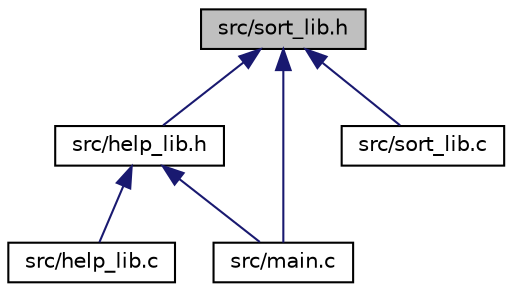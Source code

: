 digraph "src/sort_lib.h"
{
  edge [fontname="Helvetica",fontsize="10",labelfontname="Helvetica",labelfontsize="10"];
  node [fontname="Helvetica",fontsize="10",shape=record];
  Node1 [label="src/sort_lib.h",height=0.2,width=0.4,color="black", fillcolor="grey75", style="filled", fontcolor="black"];
  Node1 -> Node2 [dir="back",color="midnightblue",fontsize="10",style="solid",fontname="Helvetica"];
  Node2 [label="src/help_lib.h",height=0.2,width=0.4,color="black", fillcolor="white", style="filled",URL="$help__lib_8h.html",tooltip="Headers of methods for helping functions in main and test. "];
  Node2 -> Node3 [dir="back",color="midnightblue",fontsize="10",style="solid",fontname="Helvetica"];
  Node3 [label="src/help_lib.c",height=0.2,width=0.4,color="black", fillcolor="white", style="filled",URL="$help__lib_8c.html",tooltip="Realization of methods for helping functions in main and test. "];
  Node2 -> Node4 [dir="back",color="midnightblue",fontsize="10",style="solid",fontname="Helvetica"];
  Node4 [label="src/main.c",height=0.2,width=0.4,color="black", fillcolor="white", style="filled",URL="$main_8c.html",tooltip="Sorts strings of ../sources/source.txt and outputs in results/. "];
  Node1 -> Node4 [dir="back",color="midnightblue",fontsize="10",style="solid",fontname="Helvetica"];
  Node1 -> Node5 [dir="back",color="midnightblue",fontsize="10",style="solid",fontname="Helvetica"];
  Node5 [label="src/sort_lib.c",height=0.2,width=0.4,color="black", fillcolor="white", style="filled",URL="$sort__lib_8c.html",tooltip="Realization of methods for qsort and comparator. "];
}
